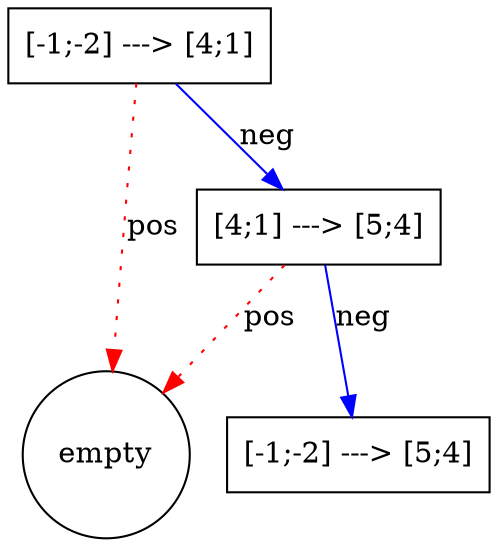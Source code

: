 digraph Secondbsp {node[shape=box];-230[shape=circle,label="empty"] 2[label="[-1;-2] ---> [5;4]"] 1[label="[4;1] ---> [5;4]"] 1-> -230 [color=red,style=dotted,label="pos"] 1->2 [color=blue,label="neg"] 0[label="[-1;-2] ---> [4;1]"] 0-> -230 [color=red,style=dotted,label="pos"] 0->1 [color=blue,label="neg"] }
